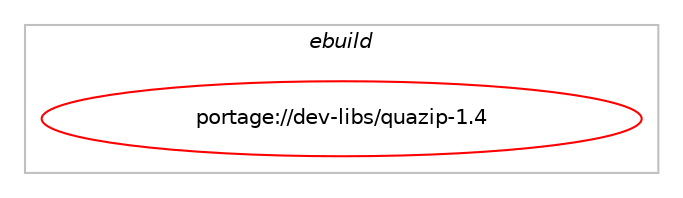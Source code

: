 digraph prolog {

# *************
# Graph options
# *************

newrank=true;
concentrate=true;
compound=true;
graph [rankdir=LR,fontname=Helvetica,fontsize=10,ranksep=1.5];#, ranksep=2.5, nodesep=0.2];
edge  [arrowhead=vee];
node  [fontname=Helvetica,fontsize=10];

# **********
# The ebuild
# **********

subgraph cluster_leftcol {
color=gray;
label=<<i>ebuild</i>>;
id [label="portage://dev-libs/quazip-1.4", color=red, width=4, href="../dev-libs/quazip-1.4.svg"];
}

# ****************
# The dependencies
# ****************

subgraph cluster_midcol {
color=gray;
label=<<i>dependencies</i>>;
subgraph cluster_compile {
fillcolor="#eeeeee";
style=filled;
label=<<i>compile</i>>;
# *** BEGIN UNKNOWN DEPENDENCY TYPE (TODO) ***
# id -> equal(use_conditional_group(positive,bzip2,portage://dev-libs/quazip-1.4,[package_dependency(portage://dev-libs/quazip-1.4,install,no,app-alternatives,bzip2,none,[,,],[],[])]))
# *** END UNKNOWN DEPENDENCY TYPE (TODO) ***

# *** BEGIN UNKNOWN DEPENDENCY TYPE (TODO) ***
# id -> equal(use_conditional_group(positive,qt5,portage://dev-libs/quazip-1.4,[package_dependency(portage://dev-libs/quazip-1.4,install,no,dev-qt,qtcore,none,[,,],[slot(5)],[])]))
# *** END UNKNOWN DEPENDENCY TYPE (TODO) ***

# *** BEGIN UNKNOWN DEPENDENCY TYPE (TODO) ***
# id -> equal(use_conditional_group(positive,qt6,portage://dev-libs/quazip-1.4,[package_dependency(portage://dev-libs/quazip-1.4,install,no,dev-qt,qtbase,none,[,,],[slot(6)],[]),package_dependency(portage://dev-libs/quazip-1.4,install,no,dev-qt,qt5compat,none,[,,],[slot(6)],[])]))
# *** END UNKNOWN DEPENDENCY TYPE (TODO) ***

# *** BEGIN UNKNOWN DEPENDENCY TYPE (TODO) ***
# id -> equal(use_conditional_group(positive,test,portage://dev-libs/quazip-1.4,[use_conditional_group(positive,qt5,portage://dev-libs/quazip-1.4,[package_dependency(portage://dev-libs/quazip-1.4,install,no,dev-qt,qtnetwork,none,[,,],[slot(5)],[]),package_dependency(portage://dev-libs/quazip-1.4,install,no,dev-qt,qttest,none,[,,],[slot(5)],[])]),use_conditional_group(positive,qt6,portage://dev-libs/quazip-1.4,[package_dependency(portage://dev-libs/quazip-1.4,install,no,dev-qt,qtbase,none,[,,],[slot(6)],[use(enable(network),none)])])]))
# *** END UNKNOWN DEPENDENCY TYPE (TODO) ***

# *** BEGIN UNKNOWN DEPENDENCY TYPE (TODO) ***
# id -> equal(package_dependency(portage://dev-libs/quazip-1.4,install,no,sys-libs,zlib,none,[,,],[],[use(enable(minizip),none)]))
# *** END UNKNOWN DEPENDENCY TYPE (TODO) ***

}
subgraph cluster_compileandrun {
fillcolor="#eeeeee";
style=filled;
label=<<i>compile and run</i>>;
}
subgraph cluster_run {
fillcolor="#eeeeee";
style=filled;
label=<<i>run</i>>;
# *** BEGIN UNKNOWN DEPENDENCY TYPE (TODO) ***
# id -> equal(use_conditional_group(positive,bzip2,portage://dev-libs/quazip-1.4,[package_dependency(portage://dev-libs/quazip-1.4,run,no,app-alternatives,bzip2,none,[,,],[],[])]))
# *** END UNKNOWN DEPENDENCY TYPE (TODO) ***

# *** BEGIN UNKNOWN DEPENDENCY TYPE (TODO) ***
# id -> equal(use_conditional_group(positive,qt5,portage://dev-libs/quazip-1.4,[package_dependency(portage://dev-libs/quazip-1.4,run,no,dev-qt,qtcore,none,[,,],[slot(5)],[])]))
# *** END UNKNOWN DEPENDENCY TYPE (TODO) ***

# *** BEGIN UNKNOWN DEPENDENCY TYPE (TODO) ***
# id -> equal(use_conditional_group(positive,qt6,portage://dev-libs/quazip-1.4,[package_dependency(portage://dev-libs/quazip-1.4,run,no,dev-qt,qtbase,none,[,,],[slot(6)],[]),package_dependency(portage://dev-libs/quazip-1.4,run,no,dev-qt,qt5compat,none,[,,],[slot(6)],[])]))
# *** END UNKNOWN DEPENDENCY TYPE (TODO) ***

# *** BEGIN UNKNOWN DEPENDENCY TYPE (TODO) ***
# id -> equal(package_dependency(portage://dev-libs/quazip-1.4,run,no,sys-libs,zlib,none,[,,],[],[use(enable(minizip),none)]))
# *** END UNKNOWN DEPENDENCY TYPE (TODO) ***

}
}

# **************
# The candidates
# **************

subgraph cluster_choices {
rank=same;
color=gray;
label=<<i>candidates</i>>;

}

}
